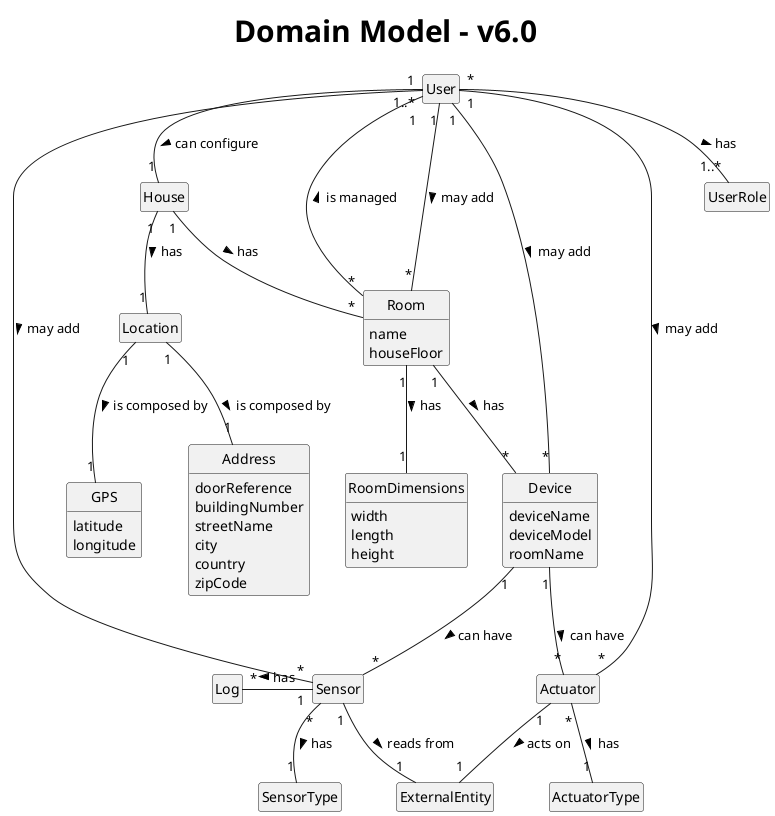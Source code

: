 @startuml
title <size: 30> Domain Model - v6.0


hide circle
hide empty members

'left to right direction

class House {

}

class SensorType {
}

class ActuatorType {
}

class Address {
doorReference
buildingNumber
streetName
city
country
zipCode
}

class GPS {
latitude
longitude
}

class Room {
name
houseFloor
}

class RoomDimensions {
width
length
height
}

class Device {
deviceName
deviceModel
roomName
}


class Sensor {
}

class ExternalEntity {
}

class SensorType {
}

class Actuator {
}

class ActuatorType {
}

class User {
}

class UserRole {
}

class Log {
}

User "*" -- "1..*" UserRole : > has
User "1..*"-- "1" House : > can configure
User "1" -- "*" Room : < is managed
User "1" --- "*" Room : > may add
User "1" --- "*" Device : > may add
User "1" --- "*" Sensor : > may add
User "1" --- "*" Actuator : > may add

House "1" -- "*" Room : > has
House "1" -- "1" Location : > has
Location "1" -- "1" GPS : > is composed by
Location "1" -- "1" Address : > is composed by

Room "1" -- "*" Device : > has
Room "1" -- "1" RoomDimensions : > has

Sensor "*" -- "1" SensorType : > has
Sensor "1" -up "*" Log : > has
Actuator "*" -- "1" ActuatorType : > has
Device "1" -- "*" Sensor : > can have
Device "1" -- "*" Actuator : > can have
Sensor "1" -- "1" ExternalEntity : > reads from
Actuator "1" -- "1" ExternalEntity : > acts on

@enduml
